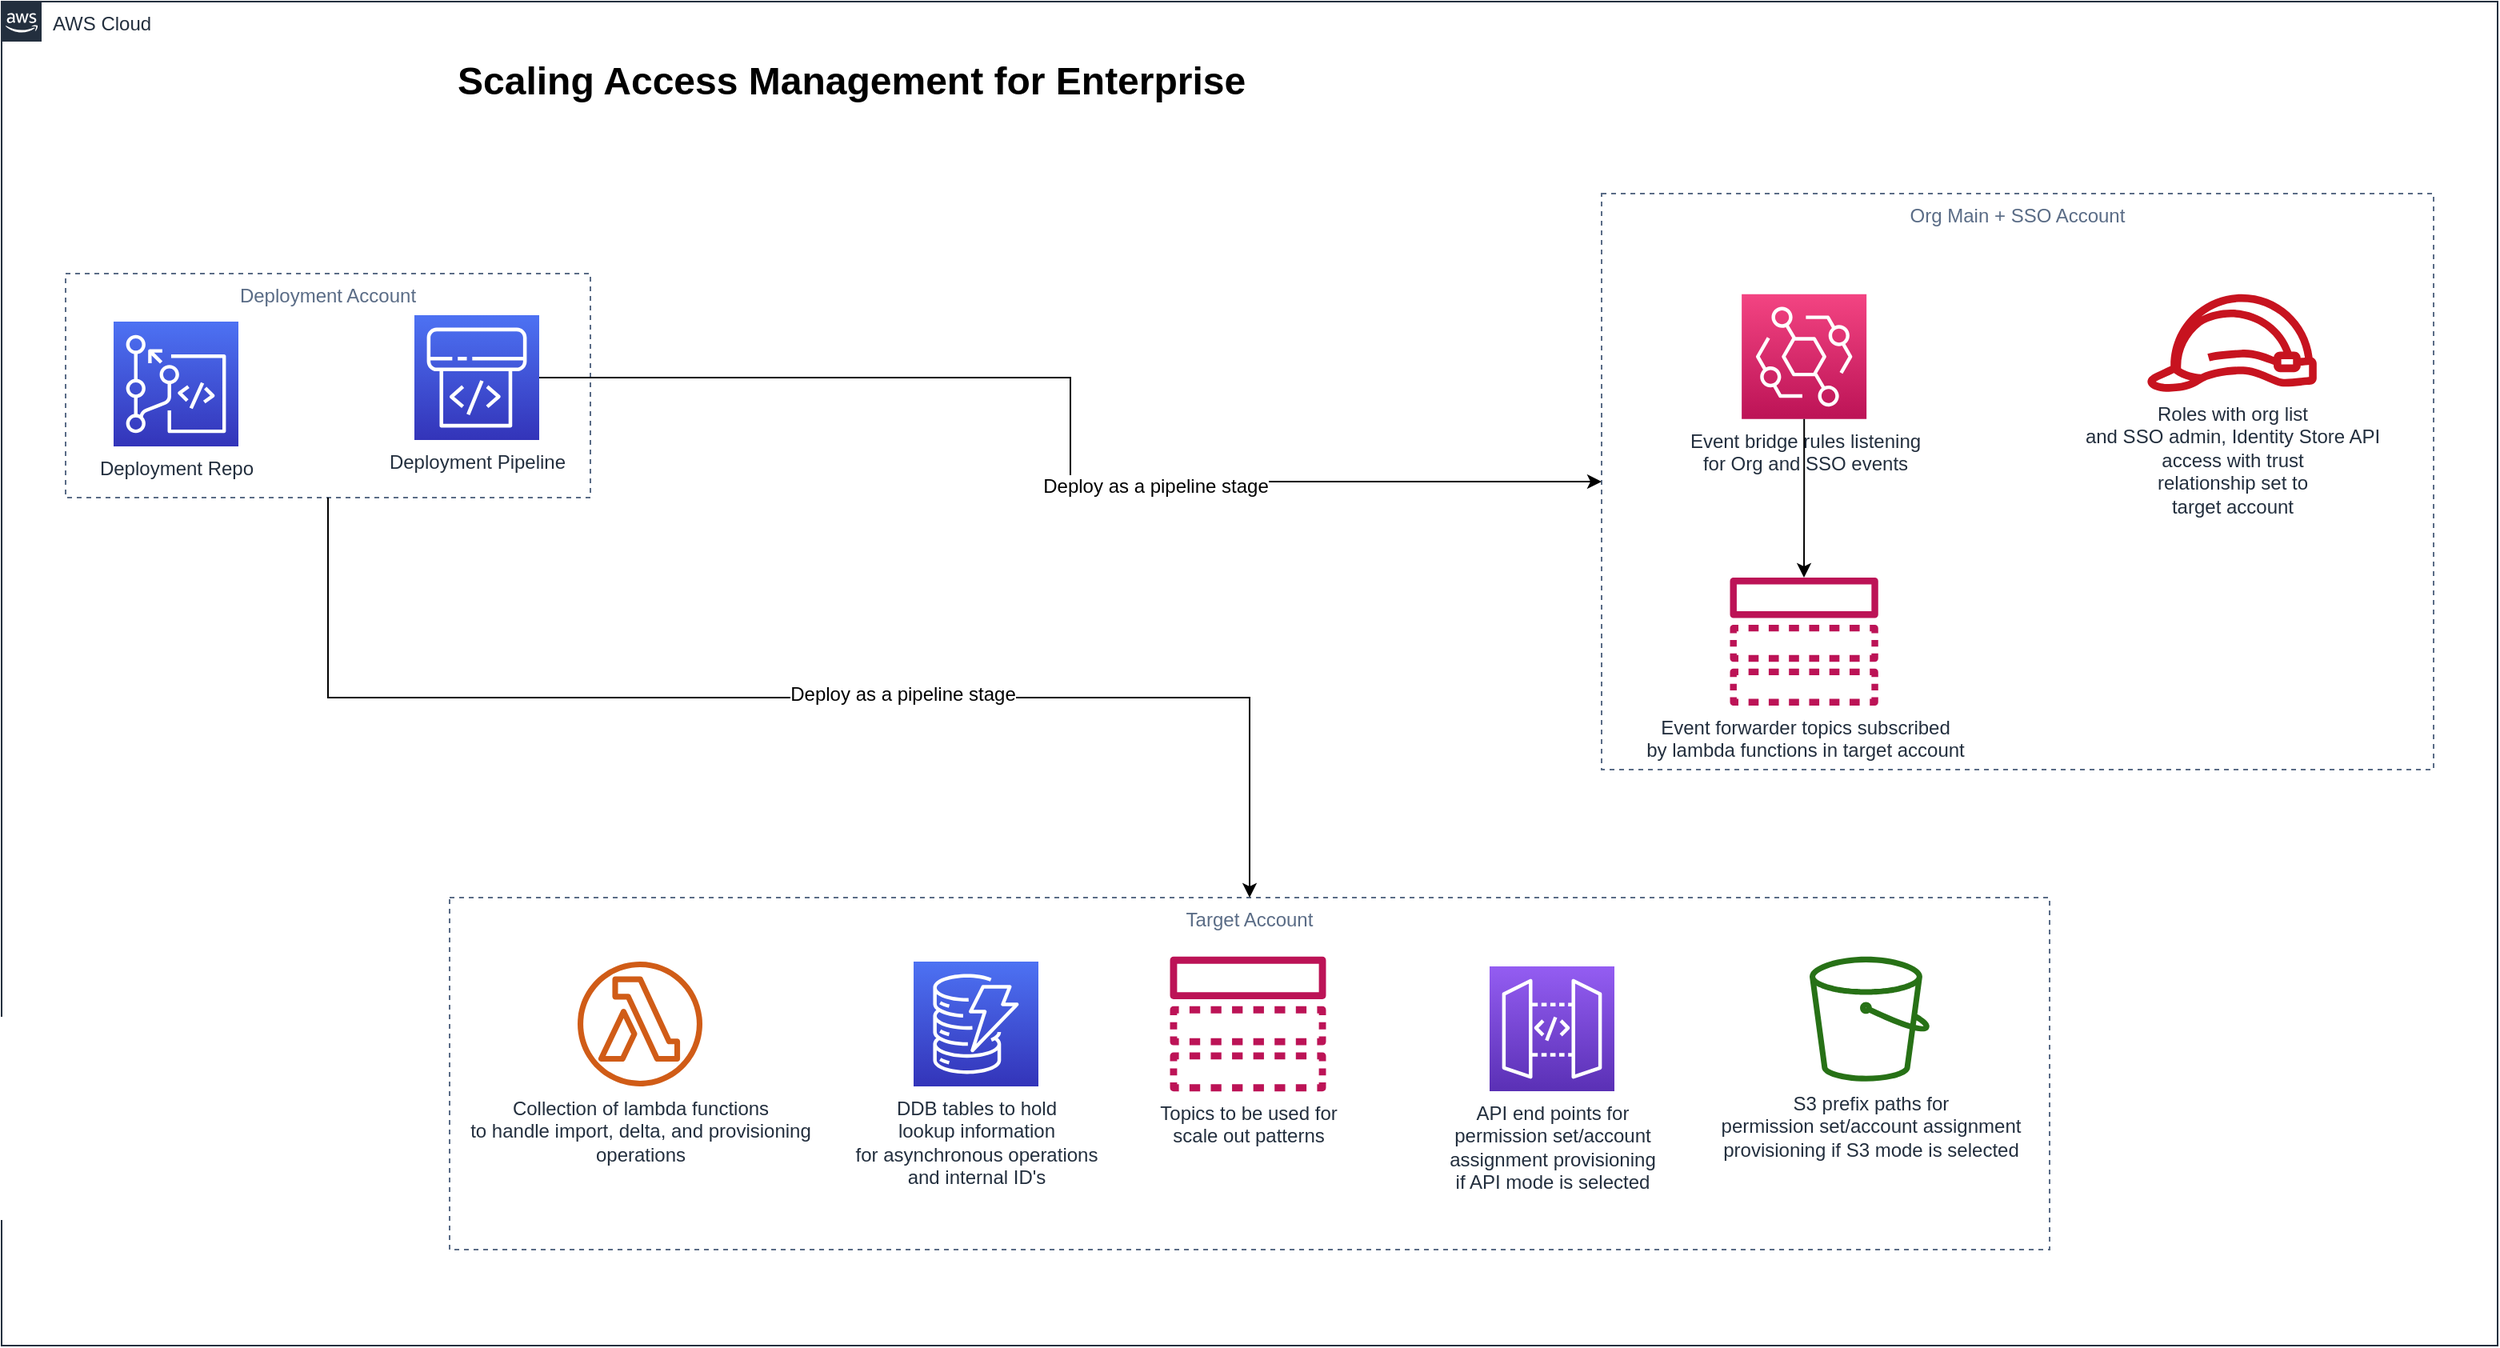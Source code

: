  
 


<mxfile version="12.4.8" type="device"><diagram id="2Cy9HDTchQug0Qfih4-e" name="Page-1"><mxGraphModel dx="2946" dy="1038" grid="1" gridSize="10" guides="1" tooltips="1" connect="1" arrows="1" fold="1" page="1" pageScale="1" pageWidth="1654" pageHeight="1169" math="0" shadow="0"><root><mxCell id="0"/><mxCell id="1" parent="0"/><mxCell id="q5zH6RlX02kzU-FkxBro-1" value="AWS Cloud" style="points=[[0,0],[0.25,0],[0.5,0],[0.75,0],[1,0],[1,0.25],[1,0.5],[1,0.75],[1,1],[0.75,1],[0.5,1],[0.25,1],[0,1],[0,0.75],[0,0.5],[0,0.25]];outlineConnect=0;gradientColor=none;html=1;whiteSpace=wrap;fontSize=12;fontStyle=0;shape=mxgraph.aws4.group;grIcon=mxgraph.aws4.group_aws_cloud_alt;strokeColor=#232F3E;fillColor=none;verticalAlign=top;align=left;spacingLeft=30;fontColor=#232F3E;dashed=0;" vertex="1" parent="1"><mxGeometry x="40" y="80" width="1560" height="840" as="geometry"/></mxCell><mxCell id="q5zH6RlX02kzU-FkxBro-13" value="" style="group" vertex="1" connectable="0" parent="1"><mxGeometry x="80" y="250" width="328" height="140" as="geometry"/></mxCell><mxCell id="q5zH6RlX02kzU-FkxBro-10" value="Deployment Account&#xA;" style="fillColor=none;strokeColor=#5A6C86;dashed=1;verticalAlign=top;fontStyle=0;fontColor=#5A6C86;" vertex="1" parent="q5zH6RlX02kzU-FkxBro-13"><mxGeometry width="328" height="140" as="geometry"/></mxCell><mxCell id="q5zH6RlX02kzU-FkxBro-11" value="Deployment Repo" style="outlineConnect=0;fontColor=#232F3E;gradientColor=#4D72F3;gradientDirection=north;fillColor=#3334B9;strokeColor=#ffffff;dashed=0;verticalLabelPosition=bottom;verticalAlign=top;align=center;html=1;fontSize=12;fontStyle=0;aspect=fixed;shape=mxgraph.aws4.resourceIcon;resIcon=mxgraph.aws4.codecommit;" vertex="1" parent="q5zH6RlX02kzU-FkxBro-13"><mxGeometry x="30" y="30" width="78" height="78" as="geometry"/></mxCell><mxCell id="q5zH6RlX02kzU-FkxBro-12" value="Deployment Pipeline" style="outlineConnect=0;fontColor=#232F3E;gradientColor=#4D72F3;gradientDirection=north;fillColor=#3334B9;strokeColor=#ffffff;dashed=0;verticalLabelPosition=bottom;verticalAlign=top;align=center;html=1;fontSize=12;fontStyle=0;aspect=fixed;shape=mxgraph.aws4.resourceIcon;resIcon=mxgraph.aws4.codepipeline;" vertex="1" parent="q5zH6RlX02kzU-FkxBro-13"><mxGeometry x="218" y="26" width="78" height="78" as="geometry"/></mxCell><mxCell id="q5zH6RlX02kzU-FkxBro-14" value="" style="group" vertex="1" connectable="0" parent="1"><mxGeometry x="1040" y="200" width="520" height="360" as="geometry"/></mxCell><mxCell id="q5zH6RlX02kzU-FkxBro-2" value="Org Main + SSO Account" style="fillColor=none;strokeColor=#5A6C86;dashed=1;verticalAlign=top;fontStyle=0;fontColor=#5A6C86;" vertex="1" parent="q5zH6RlX02kzU-FkxBro-14"><mxGeometry width="520" height="360" as="geometry"/></mxCell><mxCell id="q5zH6RlX02kzU-FkxBro-4" value="&lt;div&gt;Event bridge rules listening &lt;br&gt;&lt;/div&gt;&lt;div&gt;for Org and SSO events&lt;/div&gt;" style="outlineConnect=0;fontColor=#232F3E;gradientColor=#F34482;gradientDirection=north;fillColor=#BC1356;strokeColor=#ffffff;dashed=0;verticalLabelPosition=bottom;verticalAlign=top;align=center;html=1;fontSize=12;fontStyle=0;aspect=fixed;shape=mxgraph.aws4.resourceIcon;resIcon=mxgraph.aws4.eventbridge;" vertex="1" parent="q5zH6RlX02kzU-FkxBro-14"><mxGeometry x="87.57" y="62.92" width="78" height="78" as="geometry"/></mxCell><mxCell id="q5zH6RlX02kzU-FkxBro-7" value="&lt;div&gt;Roles with org list &lt;br&gt;&lt;/div&gt;&lt;div&gt;and SSO admin, Identity Store API&lt;/div&gt;&lt;div&gt;access with trust&lt;/div&gt;&lt;div&gt;relationship set to &lt;br&gt;&lt;/div&gt;&lt;div&gt;target account&lt;br&gt;&lt;/div&gt;" style="outlineConnect=0;fontColor=#232F3E;gradientColor=none;fillColor=#C7131F;strokeColor=none;dashed=0;verticalLabelPosition=bottom;verticalAlign=top;align=center;html=1;fontSize=12;fontStyle=0;aspect=fixed;pointerEvents=1;shape=mxgraph.aws4.role;" vertex="1" parent="q5zH6RlX02kzU-FkxBro-14"><mxGeometry x="340" y="62.92" width="108" height="60.92" as="geometry"/></mxCell><mxCell id="q5zH6RlX02kzU-FkxBro-8" value="&lt;div&gt;Event forwarder topics subscribed &lt;br&gt;&lt;/div&gt;&lt;div&gt;by lambda functions in target account&lt;/div&gt;" style="outlineConnect=0;fontColor=#232F3E;gradientColor=none;fillColor=#BC1356;strokeColor=none;dashed=0;verticalLabelPosition=bottom;verticalAlign=top;align=center;html=1;fontSize=12;fontStyle=0;aspect=fixed;pointerEvents=1;shape=mxgraph.aws4.topic;" vertex="1" parent="q5zH6RlX02kzU-FkxBro-14"><mxGeometry x="80" y="240" width="93.13" height="80" as="geometry"/></mxCell><mxCell id="q5zH6RlX02kzU-FkxBro-9" style="edgeStyle=orthogonalEdgeStyle;rounded=0;orthogonalLoop=1;jettySize=auto;html=1;" edge="1" parent="q5zH6RlX02kzU-FkxBro-14" source="q5zH6RlX02kzU-FkxBro-4" target="q5zH6RlX02kzU-FkxBro-8"><mxGeometry relative="1" as="geometry"/></mxCell><mxCell id="q5zH6RlX02kzU-FkxBro-27" value="" style="group" vertex="1" connectable="0" parent="1"><mxGeometry x="320" y="640" width="1000" height="220" as="geometry"/></mxCell><mxCell id="q5zH6RlX02kzU-FkxBro-3" value="Target Account" style="fillColor=none;strokeColor=#5A6C86;dashed=1;verticalAlign=top;fontStyle=0;fontColor=#5A6C86;" vertex="1" parent="q5zH6RlX02kzU-FkxBro-27"><mxGeometry width="1000" height="220" as="geometry"/></mxCell><mxCell id="q5zH6RlX02kzU-FkxBro-19" value="&lt;div&gt;Collection of lambda functions &lt;br&gt;&lt;/div&gt;&lt;div&gt;to handle import, delta, and provisioning&lt;/div&gt;&lt;div&gt;operations&lt;br&gt;&lt;/div&gt;" style="outlineConnect=0;fontColor=#232F3E;gradientColor=none;fillColor=#D05C17;strokeColor=none;dashed=0;verticalLabelPosition=bottom;verticalAlign=top;align=center;html=1;fontSize=12;fontStyle=0;aspect=fixed;pointerEvents=1;shape=mxgraph.aws4.lambda_function;" vertex="1" parent="q5zH6RlX02kzU-FkxBro-27"><mxGeometry x="80" y="40" width="78" height="78" as="geometry"/></mxCell><mxCell id="q5zH6RlX02kzU-FkxBro-23" value="&lt;div&gt;DDB tables to hold&lt;/div&gt;&lt;div&gt;lookup information&lt;/div&gt;&lt;div&gt;for asynchronous operations&lt;/div&gt;&lt;div&gt;and internal ID's&lt;br&gt;&lt;/div&gt;" style="outlineConnect=0;fontColor=#232F3E;gradientColor=#4D72F3;gradientDirection=north;fillColor=#3334B9;strokeColor=#ffffff;dashed=0;verticalLabelPosition=bottom;verticalAlign=top;align=center;html=1;fontSize=12;fontStyle=0;aspect=fixed;shape=mxgraph.aws4.resourceIcon;resIcon=mxgraph.aws4.dynamodb;" vertex="1" parent="q5zH6RlX02kzU-FkxBro-27"><mxGeometry x="290" y="40" width="78" height="78" as="geometry"/></mxCell><mxCell id="q5zH6RlX02kzU-FkxBro-24" value="&lt;div&gt;Topics to be used for &lt;br&gt;&lt;/div&gt;&lt;div&gt;scale out patterns&lt;br&gt;&lt;/div&gt;" style="outlineConnect=0;fontColor=#232F3E;gradientColor=none;fillColor=#BC1356;strokeColor=none;dashed=0;verticalLabelPosition=bottom;verticalAlign=top;align=center;html=1;fontSize=12;fontStyle=0;aspect=fixed;pointerEvents=1;shape=mxgraph.aws4.topic;" vertex="1" parent="q5zH6RlX02kzU-FkxBro-27"><mxGeometry x="450" y="36.91" width="98" height="84.18" as="geometry"/></mxCell><mxCell id="q5zH6RlX02kzU-FkxBro-25" value="&lt;div&gt;API end points for&lt;/div&gt;&lt;div&gt;permission set/account&lt;/div&gt;&lt;div&gt;assignment provisioning&lt;/div&gt;&lt;div&gt;if API mode is selected&lt;br&gt;&lt;/div&gt;" style="outlineConnect=0;fontColor=#232F3E;gradientColor=#945DF2;gradientDirection=north;fillColor=#5A30B5;strokeColor=#ffffff;dashed=0;verticalLabelPosition=bottom;verticalAlign=top;align=center;html=1;fontSize=12;fontStyle=0;aspect=fixed;shape=mxgraph.aws4.resourceIcon;resIcon=mxgraph.aws4.api_gateway;" vertex="1" parent="q5zH6RlX02kzU-FkxBro-27"><mxGeometry x="650" y="43" width="78" height="78" as="geometry"/></mxCell><mxCell id="q5zH6RlX02kzU-FkxBro-26" value="&lt;div&gt;S3 prefix paths for&lt;/div&gt;&lt;div&gt;permission set/account assignment&lt;/div&gt;&lt;div&gt;provisioning if S3 mode is selected&lt;br&gt;&lt;/div&gt;&lt;div&gt;&lt;br&gt;&lt;/div&gt;" style="outlineConnect=0;fontColor=#232F3E;gradientColor=none;fillColor=#277116;strokeColor=none;dashed=0;verticalLabelPosition=bottom;verticalAlign=top;align=center;html=1;fontSize=12;fontStyle=0;aspect=fixed;pointerEvents=1;shape=mxgraph.aws4.bucket;" vertex="1" parent="q5zH6RlX02kzU-FkxBro-27"><mxGeometry x="850" y="36.91" width="75" height="78" as="geometry"/></mxCell><mxCell id="q5zH6RlX02kzU-FkxBro-29" style="edgeStyle=orthogonalEdgeStyle;rounded=0;orthogonalLoop=1;jettySize=auto;html=1;" edge="1" parent="1" source="q5zH6RlX02kzU-FkxBro-12" target="q5zH6RlX02kzU-FkxBro-2"><mxGeometry relative="1" as="geometry"/></mxCell><mxCell id="q5zH6RlX02kzU-FkxBro-30" value="&lt;div&gt;Deploy as a pipeline stage&lt;/div&gt;" style="text;html=1;align=center;verticalAlign=middle;resizable=0;points=[];labelBackgroundColor=#ffffff;" vertex="1" connectable="0" parent="q5zH6RlX02kzU-FkxBro-29"><mxGeometry x="0.235" y="-3" relative="1" as="geometry"><mxPoint as="offset"/></mxGeometry></mxCell><mxCell id="q5zH6RlX02kzU-FkxBro-31" style="edgeStyle=orthogonalEdgeStyle;rounded=0;orthogonalLoop=1;jettySize=auto;html=1;" edge="1" parent="1" source="q5zH6RlX02kzU-FkxBro-10" target="q5zH6RlX02kzU-FkxBro-3"><mxGeometry relative="1" as="geometry"/></mxCell><mxCell id="q5zH6RlX02kzU-FkxBro-32" value="Deploy as a pipeline stage" style="text;html=1;align=center;verticalAlign=middle;resizable=0;points=[];labelBackgroundColor=#ffffff;" vertex="1" connectable="0" parent="q5zH6RlX02kzU-FkxBro-31"><mxGeometry x="0.172" y="2" relative="1" as="geometry"><mxPoint as="offset"/></mxGeometry></mxCell><mxCell id="q5zH6RlX02kzU-FkxBro-34" value="&lt;h1&gt;Scaling Access Management for Enterprise&lt;br&gt;&lt;/h1&gt;&lt;p&gt;&lt;br&gt;&lt;/p&gt;" style="text;html=1;strokeColor=none;fillColor=none;spacing=5;spacingTop=-20;whiteSpace=wrap;overflow=hidden;rounded=0;" vertex="1" parent="1"><mxGeometry x="320" y="110" width="590" height="50" as="geometry"/></mxCell></root></mxGraphModel></diagram></mxfile>